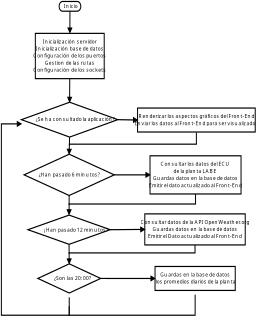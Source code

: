 <?xml version="1.0" encoding="UTF-8"?>
<dia:diagram xmlns:dia="http://www.lysator.liu.se/~alla/dia/">
  <dia:layer name="Background" visible="true" connectable="true" active="true">
    <dia:group>
      <dia:attribute name="meta">
        <dia:composite type="dict">
          <dia:attribute name="id">
            <dia:string>#Background#</dia:string>
          </dia:attribute>
        </dia:composite>
      </dia:attribute>
      <dia:attribute name="matrix">
        <dia:matrix xx="0.364" xy="0" yx="0" yy="0.435" x0="12.034" y0="-13.212"/>
      </dia:attribute>
      <dia:group>
        <dia:attribute name="meta">
          <dia:composite type="dict"/>
        </dia:attribute>
        <dia:attribute name="matrix"/>
        <dia:object type="Standard - Beziergon" version="0" id="O0">
          <dia:attribute name="obj_pos">
            <dia:point val="25.87,-21.128"/>
          </dia:attribute>
          <dia:attribute name="obj_bb">
            <dia:rectangle val="25.321,-21.179;28.41,-19.955"/>
          </dia:attribute>
          <dia:attribute name="bez_points">
            <dia:point val="25.87,-21.128"/>
            <dia:point val="26.534,-21.128"/>
            <dia:point val="27.198,-21.128"/>
            <dia:point val="27.861,-21.128"/>
            <dia:point val="28.136,-21.128"/>
            <dia:point val="28.359,-20.877"/>
            <dia:point val="28.359,-20.567"/>
            <dia:point val="28.359,-20.257"/>
            <dia:point val="28.136,-20.006"/>
            <dia:point val="27.861,-20.006"/>
            <dia:point val="27.198,-20.006"/>
            <dia:point val="26.534,-20.006"/>
            <dia:point val="25.87,-20.006"/>
            <dia:point val="25.595,-20.006"/>
            <dia:point val="25.372,-20.257"/>
            <dia:point val="25.372,-20.567"/>
            <dia:point val="25.372,-20.877"/>
            <dia:point val="25.595,-21.128"/>
          </dia:attribute>
          <dia:attribute name="corner_types">
            <dia:enum val="2"/>
            <dia:enum val="2"/>
            <dia:enum val="2"/>
            <dia:enum val="2"/>
            <dia:enum val="2"/>
            <dia:enum val="2"/>
            <dia:enum val="2"/>
          </dia:attribute>
          <dia:attribute name="line_width">
            <dia:real val="0.102"/>
          </dia:attribute>
          <dia:attribute name="show_background">
            <dia:boolean val="true"/>
          </dia:attribute>
        </dia:object>
        <dia:object type="Standard - Text" version="1" id="O1">
          <dia:attribute name="obj_pos">
            <dia:point val="26.866,-20.363"/>
          </dia:attribute>
          <dia:attribute name="obj_bb">
            <dia:rectangle val="26.103,-20.956;27.628,-20.223"/>
          </dia:attribute>
          <dia:attribute name="text">
            <dia:composite type="text">
              <dia:attribute name="string">
                <dia:string>#Inicio#</dia:string>
              </dia:attribute>
              <dia:attribute name="font">
                <dia:font family="sans" style="0" name="Helvetica"/>
              </dia:attribute>
              <dia:attribute name="height">
                <dia:real val="0.816"/>
              </dia:attribute>
              <dia:attribute name="pos">
                <dia:point val="26.866,-20.363"/>
              </dia:attribute>
              <dia:attribute name="color">
                <dia:color val="#000000ff"/>
              </dia:attribute>
              <dia:attribute name="alignment">
                <dia:enum val="1"/>
              </dia:attribute>
            </dia:composite>
          </dia:attribute>
          <dia:attribute name="valign">
            <dia:enum val="3"/>
          </dia:attribute>
        </dia:object>
      </dia:group>
      <dia:group>
        <dia:attribute name="meta">
          <dia:composite type="dict"/>
        </dia:attribute>
        <dia:attribute name="matrix"/>
        <dia:object type="Standard - Box" version="0" id="O2">
          <dia:attribute name="obj_pos">
            <dia:point val="22.112,-17.458"/>
          </dia:attribute>
          <dia:attribute name="obj_bb">
            <dia:rectangle val="22.061,-17.509;31.622,-12.203"/>
          </dia:attribute>
          <dia:attribute name="elem_corner">
            <dia:point val="22.112,-17.458"/>
          </dia:attribute>
          <dia:attribute name="elem_width">
            <dia:real val="9.459"/>
          </dia:attribute>
          <dia:attribute name="elem_height">
            <dia:real val="5.204"/>
          </dia:attribute>
          <dia:attribute name="border_width">
            <dia:real val="0.102"/>
          </dia:attribute>
          <dia:attribute name="show_background">
            <dia:boolean val="true"/>
          </dia:attribute>
        </dia:object>
        <dia:object type="Standard - Text" version="1" id="O3">
          <dia:attribute name="obj_pos">
            <dia:point val="26.841,-16.305"/>
          </dia:attribute>
          <dia:attribute name="obj_bb">
            <dia:rectangle val="22.665,-16.897;31.018,-12.899"/>
          </dia:attribute>
          <dia:attribute name="text">
            <dia:composite type="text">
              <dia:attribute name="string">
                <dia:string>#Inicialización servidor
Inicialización base de datos
Configuración de los puertos
Gestion de las rutas
Configuración de los sockets#</dia:string>
              </dia:attribute>
              <dia:attribute name="font">
                <dia:font family="sans" style="0" name="Helvetica"/>
              </dia:attribute>
              <dia:attribute name="height">
                <dia:real val="0.816"/>
              </dia:attribute>
              <dia:attribute name="pos">
                <dia:point val="26.841,-16.305"/>
              </dia:attribute>
              <dia:attribute name="color">
                <dia:color val="#000000ff"/>
              </dia:attribute>
              <dia:attribute name="alignment">
                <dia:enum val="1"/>
              </dia:attribute>
            </dia:composite>
          </dia:attribute>
          <dia:attribute name="valign">
            <dia:enum val="3"/>
          </dia:attribute>
        </dia:object>
      </dia:group>
      <dia:object type="Standard - Text" version="1" id="O4">
        <dia:attribute name="obj_pos">
          <dia:point val="26.841,-14.856"/>
        </dia:attribute>
        <dia:attribute name="obj_bb">
          <dia:rectangle val="26.841,-15.448;26.841,-14.716"/>
        </dia:attribute>
        <dia:attribute name="text">
          <dia:composite type="text">
            <dia:attribute name="string">
              <dia:string>##</dia:string>
            </dia:attribute>
            <dia:attribute name="font">
              <dia:font family="sans" style="0" name="Helvetica"/>
            </dia:attribute>
            <dia:attribute name="height">
              <dia:real val="0.816"/>
            </dia:attribute>
            <dia:attribute name="pos">
              <dia:point val="26.841,-14.856"/>
            </dia:attribute>
            <dia:attribute name="color">
              <dia:color val="#000000ff"/>
            </dia:attribute>
            <dia:attribute name="alignment">
              <dia:enum val="0"/>
            </dia:attribute>
          </dia:composite>
        </dia:attribute>
        <dia:attribute name="valign">
          <dia:enum val="3"/>
        </dia:attribute>
      </dia:object>
      <dia:object type="Standard - Text" version="1" id="O5">
        <dia:attribute name="obj_pos">
          <dia:point val="26.841,-14.856"/>
        </dia:attribute>
        <dia:attribute name="obj_bb">
          <dia:rectangle val="26.841,-15.448;26.841,-14.716"/>
        </dia:attribute>
        <dia:attribute name="text">
          <dia:composite type="text">
            <dia:attribute name="string">
              <dia:string>##</dia:string>
            </dia:attribute>
            <dia:attribute name="font">
              <dia:font family="sans" style="0" name="Helvetica"/>
            </dia:attribute>
            <dia:attribute name="height">
              <dia:real val="0.816"/>
            </dia:attribute>
            <dia:attribute name="pos">
              <dia:point val="26.841,-14.856"/>
            </dia:attribute>
            <dia:attribute name="color">
              <dia:color val="#000000ff"/>
            </dia:attribute>
            <dia:attribute name="alignment">
              <dia:enum val="0"/>
            </dia:attribute>
          </dia:composite>
        </dia:attribute>
        <dia:attribute name="valign">
          <dia:enum val="3"/>
        </dia:attribute>
      </dia:object>
      <dia:group>
        <dia:attribute name="meta">
          <dia:composite type="dict"/>
        </dia:attribute>
        <dia:attribute name="matrix"/>
        <dia:object type="Standard - Polygon" version="0" id="O6">
          <dia:attribute name="obj_pos">
            <dia:point val="26.816,-9.543"/>
          </dia:attribute>
          <dia:attribute name="obj_bb">
            <dia:rectangle val="20.019,-9.596;33.613,-5.484"/>
          </dia:attribute>
          <dia:attribute name="poly_points">
            <dia:point val="26.816,-9.543"/>
            <dia:point val="33.437,-7.54"/>
            <dia:point val="26.816,-5.537"/>
            <dia:point val="20.195,-7.54"/>
          </dia:attribute>
          <dia:attribute name="line_width">
            <dia:real val="0.102"/>
          </dia:attribute>
          <dia:attribute name="show_background">
            <dia:boolean val="true"/>
          </dia:attribute>
        </dia:object>
        <dia:object type="Standard - Text" version="1" id="O7">
          <dia:attribute name="obj_pos">
            <dia:point val="26.816,-7.356"/>
          </dia:attribute>
          <dia:attribute name="obj_bb">
            <dia:rectangle val="26.816,-7.949;26.816,-7.216"/>
          </dia:attribute>
          <dia:attribute name="text">
            <dia:composite type="text">
              <dia:attribute name="string">
                <dia:string>##</dia:string>
              </dia:attribute>
              <dia:attribute name="font">
                <dia:font family="sans" style="0" name="Helvetica"/>
              </dia:attribute>
              <dia:attribute name="height">
                <dia:real val="0.816"/>
              </dia:attribute>
              <dia:attribute name="pos">
                <dia:point val="26.816,-7.356"/>
              </dia:attribute>
              <dia:attribute name="color">
                <dia:color val="#000000ff"/>
              </dia:attribute>
              <dia:attribute name="alignment">
                <dia:enum val="1"/>
              </dia:attribute>
            </dia:composite>
          </dia:attribute>
          <dia:attribute name="valign">
            <dia:enum val="3"/>
          </dia:attribute>
        </dia:object>
      </dia:group>
      <dia:group>
        <dia:attribute name="meta">
          <dia:composite type="dict"/>
        </dia:attribute>
        <dia:attribute name="matrix"/>
        <dia:object type="Standard - Line" version="0" id="O8">
          <dia:attribute name="obj_pos">
            <dia:point val="26.866,-20.006"/>
          </dia:attribute>
          <dia:attribute name="obj_bb">
            <dia:rectangle val="26.805,-20.057;26.917,-18.019"/>
          </dia:attribute>
          <dia:attribute name="conn_endpoints">
            <dia:point val="26.866,-20.006"/>
            <dia:point val="26.857,-18.07"/>
          </dia:attribute>
          <dia:attribute name="numcp">
            <dia:int val="1"/>
          </dia:attribute>
          <dia:attribute name="line_width">
            <dia:real val="0.102"/>
          </dia:attribute>
        </dia:object>
        <dia:object type="Standard - Polygon" version="0" id="O9">
          <dia:attribute name="obj_pos">
            <dia:point val="26.602,-18.072"/>
          </dia:attribute>
          <dia:attribute name="obj_bb">
            <dia:rectangle val="26.519,-18.123;27.195,-17.446"/>
          </dia:attribute>
          <dia:attribute name="poly_points">
            <dia:point val="26.602,-18.072"/>
            <dia:point val="26.854,-17.56"/>
            <dia:point val="27.112,-18.069"/>
          </dia:attribute>
          <dia:attribute name="line_width">
            <dia:real val="0.102"/>
          </dia:attribute>
          <dia:attribute name="inner_color">
            <dia:color val="#000000ff"/>
          </dia:attribute>
          <dia:attribute name="show_background">
            <dia:boolean val="true"/>
          </dia:attribute>
        </dia:object>
      </dia:group>
      <dia:group>
        <dia:attribute name="meta">
          <dia:composite type="dict"/>
        </dia:attribute>
        <dia:attribute name="matrix"/>
        <dia:object type="Standard - Line" version="0" id="O10">
          <dia:attribute name="obj_pos">
            <dia:point val="26.841,-12.254"/>
          </dia:attribute>
          <dia:attribute name="obj_bb">
            <dia:rectangle val="26.77,-12.305;26.893,-10.053"/>
          </dia:attribute>
          <dia:attribute name="conn_endpoints">
            <dia:point val="26.841,-12.254"/>
            <dia:point val="26.821,-10.104"/>
          </dia:attribute>
          <dia:attribute name="numcp">
            <dia:int val="1"/>
          </dia:attribute>
          <dia:attribute name="line_width">
            <dia:real val="0.102"/>
          </dia:attribute>
        </dia:object>
        <dia:object type="Standard - Polygon" version="0" id="O11">
          <dia:attribute name="obj_pos">
            <dia:point val="26.566,-10.106"/>
          </dia:attribute>
          <dia:attribute name="obj_bb">
            <dia:rectangle val="26.484,-10.158;27.16,-9.48"/>
          </dia:attribute>
          <dia:attribute name="poly_points">
            <dia:point val="26.566,-10.106"/>
            <dia:point val="26.817,-9.594"/>
            <dia:point val="27.076,-10.102"/>
          </dia:attribute>
          <dia:attribute name="line_width">
            <dia:real val="0.102"/>
          </dia:attribute>
          <dia:attribute name="inner_color">
            <dia:color val="#000000ff"/>
          </dia:attribute>
          <dia:attribute name="show_background">
            <dia:boolean val="true"/>
          </dia:attribute>
        </dia:object>
      </dia:group>
      <dia:object type="Standard - Text" version="1" id="O12">
        <dia:attribute name="obj_pos">
          <dia:point val="26.816,-7.54"/>
        </dia:attribute>
        <dia:attribute name="obj_bb">
          <dia:rectangle val="26.816,-8.132;26.816,-7.4"/>
        </dia:attribute>
        <dia:attribute name="text">
          <dia:composite type="text">
            <dia:attribute name="string">
              <dia:string>##</dia:string>
            </dia:attribute>
            <dia:attribute name="font">
              <dia:font family="sans" style="0" name="Helvetica"/>
            </dia:attribute>
            <dia:attribute name="height">
              <dia:real val="0.816"/>
            </dia:attribute>
            <dia:attribute name="pos">
              <dia:point val="26.816,-7.54"/>
            </dia:attribute>
            <dia:attribute name="color">
              <dia:color val="#000000ff"/>
            </dia:attribute>
            <dia:attribute name="alignment">
              <dia:enum val="0"/>
            </dia:attribute>
          </dia:composite>
        </dia:attribute>
        <dia:attribute name="valign">
          <dia:enum val="3"/>
        </dia:attribute>
      </dia:object>
      <dia:object type="Standard - Text" version="1" id="O13">
        <dia:attribute name="obj_pos">
          <dia:point val="22.165,-7.374"/>
        </dia:attribute>
        <dia:attribute name="obj_bb">
          <dia:rectangle val="22.165,-7.967;31.748,-7.234"/>
        </dia:attribute>
        <dia:attribute name="text">
          <dia:composite type="text">
            <dia:attribute name="string">
              <dia:string>#¿Se ha consultado la aplicación?#</dia:string>
            </dia:attribute>
            <dia:attribute name="font">
              <dia:font family="sans" style="0" name="Helvetica"/>
            </dia:attribute>
            <dia:attribute name="height">
              <dia:real val="0.816"/>
            </dia:attribute>
            <dia:attribute name="pos">
              <dia:point val="22.165,-7.374"/>
            </dia:attribute>
            <dia:attribute name="color">
              <dia:color val="#000000ff"/>
            </dia:attribute>
            <dia:attribute name="alignment">
              <dia:enum val="0"/>
            </dia:attribute>
          </dia:composite>
        </dia:attribute>
        <dia:attribute name="valign">
          <dia:enum val="3"/>
        </dia:attribute>
      </dia:object>
      <dia:object type="Standard - Text" version="1" id="O14">
        <dia:attribute name="obj_pos">
          <dia:point val="33.27,-8.263"/>
        </dia:attribute>
        <dia:attribute name="obj_bb">
          <dia:rectangle val="33.27,-8.856;33.27,-8.123"/>
        </dia:attribute>
        <dia:attribute name="text">
          <dia:composite type="text">
            <dia:attribute name="string">
              <dia:string>##</dia:string>
            </dia:attribute>
            <dia:attribute name="font">
              <dia:font family="sans" style="0" name="Helvetica"/>
            </dia:attribute>
            <dia:attribute name="height">
              <dia:real val="0.816"/>
            </dia:attribute>
            <dia:attribute name="pos">
              <dia:point val="33.27,-8.263"/>
            </dia:attribute>
            <dia:attribute name="color">
              <dia:color val="#000000ff"/>
            </dia:attribute>
            <dia:attribute name="alignment">
              <dia:enum val="0"/>
            </dia:attribute>
          </dia:composite>
        </dia:attribute>
        <dia:attribute name="valign">
          <dia:enum val="3"/>
        </dia:attribute>
      </dia:object>
      <dia:group>
        <dia:attribute name="meta">
          <dia:composite type="dict"/>
        </dia:attribute>
        <dia:attribute name="matrix"/>
        <dia:object type="Standard - Box" version="0" id="O15">
          <dia:attribute name="obj_pos">
            <dia:point val="36.153,-8.875"/>
          </dia:attribute>
          <dia:attribute name="obj_bb">
            <dia:rectangle val="36.102,-8.926;52.367,-6.069"/>
          </dia:attribute>
          <dia:attribute name="elem_corner">
            <dia:point val="36.153,-8.875"/>
          </dia:attribute>
          <dia:attribute name="elem_width">
            <dia:real val="16.163"/>
          </dia:attribute>
          <dia:attribute name="elem_height">
            <dia:real val="2.755"/>
          </dia:attribute>
          <dia:attribute name="border_width">
            <dia:real val="0.102"/>
          </dia:attribute>
          <dia:attribute name="show_background">
            <dia:boolean val="true"/>
          </dia:attribute>
        </dia:object>
        <dia:object type="Standard - Text" version="1" id="O16">
          <dia:attribute name="obj_pos">
            <dia:point val="44.234,-7.722"/>
          </dia:attribute>
          <dia:attribute name="obj_bb">
            <dia:rectangle val="36.864,-8.315;51.604,-6.766"/>
          </dia:attribute>
          <dia:attribute name="text">
            <dia:composite type="text">
              <dia:attribute name="string">
                <dia:string>#Renderizar los aspectos gráficos del Front-End
Enviar los datos al Front-End para ser visualizados#</dia:string>
              </dia:attribute>
              <dia:attribute name="font">
                <dia:font family="sans" style="0" name="Helvetica"/>
              </dia:attribute>
              <dia:attribute name="height">
                <dia:real val="0.816"/>
              </dia:attribute>
              <dia:attribute name="pos">
                <dia:point val="44.234,-7.722"/>
              </dia:attribute>
              <dia:attribute name="color">
                <dia:color val="#000000ff"/>
              </dia:attribute>
              <dia:attribute name="alignment">
                <dia:enum val="1"/>
              </dia:attribute>
            </dia:composite>
          </dia:attribute>
          <dia:attribute name="valign">
            <dia:enum val="3"/>
          </dia:attribute>
        </dia:object>
      </dia:group>
      <dia:group>
        <dia:attribute name="meta">
          <dia:composite type="dict"/>
        </dia:attribute>
        <dia:attribute name="matrix"/>
        <dia:object type="Standard - Polygon" version="0" id="O17">
          <dia:attribute name="obj_pos">
            <dia:point val="26.756,-3.569"/>
          </dia:attribute>
          <dia:attribute name="obj_bb">
            <dia:rectangle val="20.42,-3.624;33.092,1.232"/>
          </dia:attribute>
          <dia:attribute name="poly_points">
            <dia:point val="26.756,-3.569"/>
            <dia:point val="32.949,-1.196"/>
            <dia:point val="26.756,1.177"/>
            <dia:point val="20.563,-1.196"/>
          </dia:attribute>
          <dia:attribute name="line_width">
            <dia:real val="0.102"/>
          </dia:attribute>
          <dia:attribute name="show_background">
            <dia:boolean val="true"/>
          </dia:attribute>
        </dia:object>
        <dia:object type="Standard - Text" version="1" id="O18">
          <dia:attribute name="obj_pos">
            <dia:point val="26.756,-1.013"/>
          </dia:attribute>
          <dia:attribute name="obj_bb">
            <dia:rectangle val="23.107,-1.605;30.405,-0.873"/>
          </dia:attribute>
          <dia:attribute name="text">
            <dia:composite type="text">
              <dia:attribute name="string">
                <dia:string>#¿Han pasado 6 minutos?#</dia:string>
              </dia:attribute>
              <dia:attribute name="font">
                <dia:font family="sans" style="0" name="Helvetica"/>
              </dia:attribute>
              <dia:attribute name="height">
                <dia:real val="0.816"/>
              </dia:attribute>
              <dia:attribute name="pos">
                <dia:point val="26.756,-1.013"/>
              </dia:attribute>
              <dia:attribute name="color">
                <dia:color val="#000000ff"/>
              </dia:attribute>
              <dia:attribute name="alignment">
                <dia:enum val="1"/>
              </dia:attribute>
            </dia:composite>
          </dia:attribute>
          <dia:attribute name="valign">
            <dia:enum val="3"/>
          </dia:attribute>
        </dia:object>
      </dia:group>
      <dia:object type="Standard - Text" version="1" id="O19">
        <dia:attribute name="obj_pos">
          <dia:point val="26.756,-1.196"/>
        </dia:attribute>
        <dia:attribute name="obj_bb">
          <dia:rectangle val="26.756,-1.789;26.756,-1.056"/>
        </dia:attribute>
        <dia:attribute name="text">
          <dia:composite type="text">
            <dia:attribute name="string">
              <dia:string>##</dia:string>
            </dia:attribute>
            <dia:attribute name="font">
              <dia:font family="sans" style="0" name="Helvetica"/>
            </dia:attribute>
            <dia:attribute name="height">
              <dia:real val="0.816"/>
            </dia:attribute>
            <dia:attribute name="pos">
              <dia:point val="26.756,-1.196"/>
            </dia:attribute>
            <dia:attribute name="color">
              <dia:color val="#000000ff"/>
            </dia:attribute>
            <dia:attribute name="alignment">
              <dia:enum val="0"/>
            </dia:attribute>
          </dia:composite>
        </dia:attribute>
        <dia:attribute name="valign">
          <dia:enum val="3"/>
        </dia:attribute>
      </dia:object>
      <dia:group>
        <dia:attribute name="meta">
          <dia:composite type="dict"/>
        </dia:attribute>
        <dia:attribute name="matrix"/>
        <dia:object type="Standard - Box" version="0" id="O20">
          <dia:attribute name="obj_pos">
            <dia:point val="37.864,-3.386"/>
          </dia:attribute>
          <dia:attribute name="obj_bb">
            <dia:rectangle val="37.813,-3.437;50.418,1.053"/>
          </dia:attribute>
          <dia:attribute name="elem_corner">
            <dia:point val="37.864,-3.386"/>
          </dia:attribute>
          <dia:attribute name="elem_width">
            <dia:real val="12.503"/>
          </dia:attribute>
          <dia:attribute name="elem_height">
            <dia:real val="4.388"/>
          </dia:attribute>
          <dia:attribute name="border_width">
            <dia:real val="0.102"/>
          </dia:attribute>
          <dia:attribute name="show_background">
            <dia:boolean val="true"/>
          </dia:attribute>
        </dia:object>
        <dia:object type="Standard - Text" version="1" id="O21">
          <dia:attribute name="obj_pos">
            <dia:point val="44.116,-2.233"/>
          </dia:attribute>
          <dia:attribute name="obj_bb">
            <dia:rectangle val="38.579,-2.826;49.652,0.356"/>
          </dia:attribute>
          <dia:attribute name="text">
            <dia:composite type="text">
              <dia:attribute name="string">
                <dia:string>#Consultar los datos del ECU 
de la planta LABE 
Guardas datos en la base de datos
Emitir el dato actualizado al Front-End#</dia:string>
              </dia:attribute>
              <dia:attribute name="font">
                <dia:font family="sans" style="0" name="Helvetica"/>
              </dia:attribute>
              <dia:attribute name="height">
                <dia:real val="0.816"/>
              </dia:attribute>
              <dia:attribute name="pos">
                <dia:point val="44.116,-2.233"/>
              </dia:attribute>
              <dia:attribute name="color">
                <dia:color val="#000000ff"/>
              </dia:attribute>
              <dia:attribute name="alignment">
                <dia:enum val="1"/>
              </dia:attribute>
            </dia:composite>
          </dia:attribute>
          <dia:attribute name="valign">
            <dia:enum val="3"/>
          </dia:attribute>
        </dia:object>
      </dia:group>
      <dia:group>
        <dia:attribute name="meta">
          <dia:composite type="dict"/>
        </dia:attribute>
        <dia:attribute name="matrix"/>
        <dia:object type="Standard - Line" version="0" id="O22">
          <dia:attribute name="obj_pos">
            <dia:point val="33.437,-7.54"/>
          </dia:attribute>
          <dia:attribute name="obj_bb">
            <dia:rectangle val="33.385,-7.592;35.643,-7.454"/>
          </dia:attribute>
          <dia:attribute name="conn_endpoints">
            <dia:point val="33.437,-7.54"/>
            <dia:point val="35.591,-7.506"/>
          </dia:attribute>
          <dia:attribute name="numcp">
            <dia:int val="1"/>
          </dia:attribute>
          <dia:attribute name="line_width">
            <dia:real val="0.102"/>
          </dia:attribute>
        </dia:object>
        <dia:object type="Standard - Polygon" version="0" id="O23">
          <dia:attribute name="obj_pos">
            <dia:point val="35.587,-7.251"/>
          </dia:attribute>
          <dia:attribute name="obj_bb">
            <dia:rectangle val="35.535,-7.845;36.216,-7.169"/>
          </dia:attribute>
          <dia:attribute name="poly_points">
            <dia:point val="35.587,-7.251"/>
            <dia:point val="36.102,-7.498"/>
            <dia:point val="35.595,-7.761"/>
          </dia:attribute>
          <dia:attribute name="line_width">
            <dia:real val="0.102"/>
          </dia:attribute>
          <dia:attribute name="inner_color">
            <dia:color val="#000000ff"/>
          </dia:attribute>
          <dia:attribute name="show_background">
            <dia:boolean val="true"/>
          </dia:attribute>
        </dia:object>
      </dia:group>
      <dia:group>
        <dia:attribute name="meta">
          <dia:composite type="dict"/>
        </dia:attribute>
        <dia:attribute name="matrix"/>
        <dia:object type="Standard - Line" version="0" id="O24">
          <dia:attribute name="obj_pos">
            <dia:point val="32.949,-1.196"/>
          </dia:attribute>
          <dia:attribute name="obj_bb">
            <dia:rectangle val="32.898,-1.247;37.354,-1.142"/>
          </dia:attribute>
          <dia:attribute name="conn_endpoints">
            <dia:point val="32.949,-1.196"/>
            <dia:point val="37.303,-1.193"/>
          </dia:attribute>
          <dia:attribute name="numcp">
            <dia:int val="1"/>
          </dia:attribute>
          <dia:attribute name="line_width">
            <dia:real val="0.102"/>
          </dia:attribute>
        </dia:object>
        <dia:object type="Standard - Polygon" version="0" id="O25">
          <dia:attribute name="obj_pos">
            <dia:point val="37.303,-0.938"/>
          </dia:attribute>
          <dia:attribute name="obj_bb">
            <dia:rectangle val="37.252,-1.53;37.927,-0.855"/>
          </dia:attribute>
          <dia:attribute name="poly_points">
            <dia:point val="37.303,-0.938"/>
            <dia:point val="37.813,-1.192"/>
            <dia:point val="37.303,-1.448"/>
          </dia:attribute>
          <dia:attribute name="line_width">
            <dia:real val="0.102"/>
          </dia:attribute>
          <dia:attribute name="inner_color">
            <dia:color val="#000000ff"/>
          </dia:attribute>
          <dia:attribute name="show_background">
            <dia:boolean val="true"/>
          </dia:attribute>
        </dia:object>
      </dia:group>
      <dia:object type="Standard - Text" version="1" id="O26">
        <dia:attribute name="obj_pos">
          <dia:point val="44.116,-1.192"/>
        </dia:attribute>
        <dia:attribute name="obj_bb">
          <dia:rectangle val="44.116,-1.785;44.116,-1.052"/>
        </dia:attribute>
        <dia:attribute name="text">
          <dia:composite type="text">
            <dia:attribute name="string">
              <dia:string>##</dia:string>
            </dia:attribute>
            <dia:attribute name="font">
              <dia:font family="sans" style="0" name="Helvetica"/>
            </dia:attribute>
            <dia:attribute name="height">
              <dia:real val="0.816"/>
            </dia:attribute>
            <dia:attribute name="pos">
              <dia:point val="44.116,-1.192"/>
            </dia:attribute>
            <dia:attribute name="color">
              <dia:color val="#000000ff"/>
            </dia:attribute>
            <dia:attribute name="alignment">
              <dia:enum val="0"/>
            </dia:attribute>
          </dia:composite>
        </dia:attribute>
        <dia:attribute name="valign">
          <dia:enum val="3"/>
        </dia:attribute>
      </dia:object>
      <dia:group>
        <dia:attribute name="meta">
          <dia:composite type="dict"/>
        </dia:attribute>
        <dia:attribute name="matrix"/>
        <dia:object type="Standard - Line" version="0" id="O27">
          <dia:attribute name="obj_pos">
            <dia:point val="26.816,-5.537"/>
          </dia:attribute>
          <dia:attribute name="obj_bb">
            <dia:rectangle val="26.72,-5.589;26.869,-4.078"/>
          </dia:attribute>
          <dia:attribute name="conn_endpoints">
            <dia:point val="26.816,-5.537"/>
            <dia:point val="26.773,-4.13"/>
          </dia:attribute>
          <dia:attribute name="numcp">
            <dia:int val="1"/>
          </dia:attribute>
          <dia:attribute name="line_width">
            <dia:real val="0.102"/>
          </dia:attribute>
        </dia:object>
        <dia:object type="Standard - Polygon" version="0" id="O28">
          <dia:attribute name="obj_pos">
            <dia:point val="26.518,-4.138"/>
          </dia:attribute>
          <dia:attribute name="obj_bb">
            <dia:rectangle val="26.437,-4.192;27.112,-3.506"/>
          </dia:attribute>
          <dia:attribute name="poly_points">
            <dia:point val="26.518,-4.138"/>
            <dia:point val="26.757,-3.62"/>
            <dia:point val="27.028,-4.122"/>
          </dia:attribute>
          <dia:attribute name="line_width">
            <dia:real val="0.102"/>
          </dia:attribute>
          <dia:attribute name="inner_color">
            <dia:color val="#000000ff"/>
          </dia:attribute>
          <dia:attribute name="show_background">
            <dia:boolean val="true"/>
          </dia:attribute>
        </dia:object>
      </dia:group>
      <dia:group>
        <dia:attribute name="meta">
          <dia:composite type="dict"/>
        </dia:attribute>
        <dia:attribute name="matrix"/>
        <dia:object type="Standard - Polygon" version="0" id="O29">
          <dia:attribute name="obj_pos">
            <dia:point val="26.743,3.43"/>
          </dia:attribute>
          <dia:attribute name="obj_bb">
            <dia:rectangle val="20.913,3.377;32.573,6.84"/>
          </dia:attribute>
          <dia:attribute name="poly_points">
            <dia:point val="26.743,3.43"/>
            <dia:point val="32.393,5.109"/>
            <dia:point val="26.743,6.787"/>
            <dia:point val="21.092,5.109"/>
          </dia:attribute>
          <dia:attribute name="line_width">
            <dia:real val="0.102"/>
          </dia:attribute>
          <dia:attribute name="show_background">
            <dia:boolean val="true"/>
          </dia:attribute>
        </dia:object>
        <dia:object type="Standard - Text" version="1" id="O30">
          <dia:attribute name="obj_pos">
            <dia:point val="26.743,5.292"/>
          </dia:attribute>
          <dia:attribute name="obj_bb">
            <dia:rectangle val="26.743,4.7;26.743,5.432"/>
          </dia:attribute>
          <dia:attribute name="text">
            <dia:composite type="text">
              <dia:attribute name="string">
                <dia:string>##</dia:string>
              </dia:attribute>
              <dia:attribute name="font">
                <dia:font family="sans" style="0" name="Helvetica"/>
              </dia:attribute>
              <dia:attribute name="height">
                <dia:real val="0.816"/>
              </dia:attribute>
              <dia:attribute name="pos">
                <dia:point val="26.743,5.292"/>
              </dia:attribute>
              <dia:attribute name="color">
                <dia:color val="#000000ff"/>
              </dia:attribute>
              <dia:attribute name="alignment">
                <dia:enum val="1"/>
              </dia:attribute>
            </dia:composite>
          </dia:attribute>
          <dia:attribute name="valign">
            <dia:enum val="3"/>
          </dia:attribute>
        </dia:object>
      </dia:group>
      <dia:object type="Standard - Text" version="1" id="O31">
        <dia:attribute name="obj_pos">
          <dia:point val="44.234,-7.498"/>
        </dia:attribute>
        <dia:attribute name="obj_bb">
          <dia:rectangle val="44.234,-8.09;44.234,-7.358"/>
        </dia:attribute>
        <dia:attribute name="text">
          <dia:composite type="text">
            <dia:attribute name="string">
              <dia:string>##</dia:string>
            </dia:attribute>
            <dia:attribute name="font">
              <dia:font family="sans" style="0" name="Helvetica"/>
            </dia:attribute>
            <dia:attribute name="height">
              <dia:real val="0.816"/>
            </dia:attribute>
            <dia:attribute name="pos">
              <dia:point val="44.234,-7.498"/>
            </dia:attribute>
            <dia:attribute name="color">
              <dia:color val="#000000ff"/>
            </dia:attribute>
            <dia:attribute name="alignment">
              <dia:enum val="0"/>
            </dia:attribute>
          </dia:composite>
        </dia:attribute>
        <dia:attribute name="valign">
          <dia:enum val="3"/>
        </dia:attribute>
      </dia:object>
      <dia:object type="Standard - PolyLine" version="0" id="O32">
        <dia:attribute name="obj_pos">
          <dia:point val="44.234,-6.069"/>
        </dia:attribute>
        <dia:attribute name="obj_bb">
          <dia:rectangle val="26.735,-6.12;44.285,-4.502"/>
        </dia:attribute>
        <dia:attribute name="poly_points">
          <dia:point val="44.234,-6.069"/>
          <dia:point val="44.234,-4.723"/>
          <dia:point val="26.786,-4.723"/>
          <dia:point val="26.786,-4.553"/>
        </dia:attribute>
        <dia:attribute name="line_width">
          <dia:real val="0.102"/>
        </dia:attribute>
      </dia:object>
      <dia:group>
        <dia:attribute name="meta">
          <dia:composite type="dict"/>
        </dia:attribute>
        <dia:attribute name="matrix"/>
        <dia:object type="Standard - Line" version="0" id="O33">
          <dia:attribute name="obj_pos">
            <dia:point val="26.756,1.177"/>
          </dia:attribute>
          <dia:attribute name="obj_bb">
            <dia:rectangle val="26.699,1.126;26.807,2.875"/>
          </dia:attribute>
          <dia:attribute name="conn_endpoints">
            <dia:point val="26.756,1.177"/>
            <dia:point val="26.75,2.823"/>
          </dia:attribute>
          <dia:attribute name="numcp">
            <dia:int val="1"/>
          </dia:attribute>
          <dia:attribute name="line_width">
            <dia:real val="0.102"/>
          </dia:attribute>
        </dia:object>
        <dia:object type="Standard - Polygon" version="0" id="O34">
          <dia:attribute name="obj_pos">
            <dia:point val="26.495,2.823"/>
          </dia:attribute>
          <dia:attribute name="obj_bb">
            <dia:rectangle val="26.413,2.771;27.088,3.448"/>
          </dia:attribute>
          <dia:attribute name="poly_points">
            <dia:point val="26.495,2.823"/>
            <dia:point val="26.749,3.334"/>
            <dia:point val="27.005,2.824"/>
          </dia:attribute>
          <dia:attribute name="line_width">
            <dia:real val="0.102"/>
          </dia:attribute>
          <dia:attribute name="inner_color">
            <dia:color val="#000000ff"/>
          </dia:attribute>
          <dia:attribute name="show_background">
            <dia:boolean val="true"/>
          </dia:attribute>
        </dia:object>
      </dia:group>
      <dia:object type="Standard - Text" version="1" id="O35">
        <dia:attribute name="obj_pos">
          <dia:point val="23.314,5.35"/>
        </dia:attribute>
        <dia:attribute name="obj_bb">
          <dia:rectangle val="23.314,4.757;30.791,5.49"/>
        </dia:attribute>
        <dia:attribute name="text">
          <dia:composite type="text">
            <dia:attribute name="string">
              <dia:string>#¡Han pasado 12 minutos?#</dia:string>
            </dia:attribute>
            <dia:attribute name="font">
              <dia:font family="sans" style="0" name="Helvetica"/>
            </dia:attribute>
            <dia:attribute name="height">
              <dia:real val="0.816"/>
            </dia:attribute>
            <dia:attribute name="pos">
              <dia:point val="23.314,5.35"/>
            </dia:attribute>
            <dia:attribute name="color">
              <dia:color val="#000000ff"/>
            </dia:attribute>
            <dia:attribute name="alignment">
              <dia:enum val="0"/>
            </dia:attribute>
          </dia:composite>
        </dia:attribute>
        <dia:attribute name="valign">
          <dia:enum val="3"/>
        </dia:attribute>
      </dia:object>
      <dia:group>
        <dia:attribute name="meta">
          <dia:composite type="dict"/>
        </dia:attribute>
        <dia:attribute name="matrix"/>
        <dia:object type="Standard - Box" version="0" id="O36">
          <dia:attribute name="obj_pos">
            <dia:point val="37.147,3.289"/>
          </dia:attribute>
          <dia:attribute name="obj_bb">
            <dia:rectangle val="37.096,3.238;50.994,6.911"/>
          </dia:attribute>
          <dia:attribute name="elem_corner">
            <dia:point val="37.147,3.289"/>
          </dia:attribute>
          <dia:attribute name="elem_width">
            <dia:real val="13.796"/>
          </dia:attribute>
          <dia:attribute name="elem_height">
            <dia:real val="3.571"/>
          </dia:attribute>
          <dia:attribute name="border_width">
            <dia:real val="0.102"/>
          </dia:attribute>
          <dia:attribute name="show_background">
            <dia:boolean val="true"/>
          </dia:attribute>
        </dia:object>
        <dia:object type="Standard - Text" version="1" id="O37">
          <dia:attribute name="obj_pos">
            <dia:point val="44.045,4.442"/>
          </dia:attribute>
          <dia:attribute name="obj_bb">
            <dia:rectangle val="37.697,3.849;50.392,6.214"/>
          </dia:attribute>
          <dia:attribute name="text">
            <dia:composite type="text">
              <dia:attribute name="string">
                <dia:string>#Consultar datos de la API OpenWeather.org
Guardas datos en la base de datos
Emitir el Dato actualizado al Front-End#</dia:string>
              </dia:attribute>
              <dia:attribute name="font">
                <dia:font family="sans" style="0" name="Helvetica"/>
              </dia:attribute>
              <dia:attribute name="height">
                <dia:real val="0.816"/>
              </dia:attribute>
              <dia:attribute name="pos">
                <dia:point val="44.045,4.442"/>
              </dia:attribute>
              <dia:attribute name="color">
                <dia:color val="#000000ff"/>
              </dia:attribute>
              <dia:attribute name="alignment">
                <dia:enum val="1"/>
              </dia:attribute>
            </dia:composite>
          </dia:attribute>
          <dia:attribute name="valign">
            <dia:enum val="3"/>
          </dia:attribute>
        </dia:object>
      </dia:group>
      <dia:object type="Standard - Text" version="1" id="O38">
        <dia:attribute name="obj_pos">
          <dia:point val="44.045,5.074"/>
        </dia:attribute>
        <dia:attribute name="obj_bb">
          <dia:rectangle val="44.045,4.482;44.045,5.214"/>
        </dia:attribute>
        <dia:attribute name="text">
          <dia:composite type="text">
            <dia:attribute name="string">
              <dia:string>##</dia:string>
            </dia:attribute>
            <dia:attribute name="font">
              <dia:font family="sans" style="0" name="Helvetica"/>
            </dia:attribute>
            <dia:attribute name="height">
              <dia:real val="0.816"/>
            </dia:attribute>
            <dia:attribute name="pos">
              <dia:point val="44.045,5.074"/>
            </dia:attribute>
            <dia:attribute name="color">
              <dia:color val="#000000ff"/>
            </dia:attribute>
            <dia:attribute name="alignment">
              <dia:enum val="0"/>
            </dia:attribute>
          </dia:composite>
        </dia:attribute>
        <dia:attribute name="valign">
          <dia:enum val="3"/>
        </dia:attribute>
      </dia:object>
      <dia:group>
        <dia:attribute name="meta">
          <dia:composite type="dict"/>
        </dia:attribute>
        <dia:attribute name="matrix"/>
        <dia:object type="Standard - Polygon" version="0" id="O39">
          <dia:attribute name="obj_pos">
            <dia:point val="26.766,9.031"/>
          </dia:attribute>
          <dia:attribute name="obj_bb">
            <dia:rectangle val="22.313,8.977;31.218,12.443"/>
          </dia:attribute>
          <dia:attribute name="poly_points">
            <dia:point val="26.766,9.031"/>
            <dia:point val="31.078,10.71"/>
            <dia:point val="26.766,12.388"/>
            <dia:point val="22.454,10.71"/>
          </dia:attribute>
          <dia:attribute name="line_width">
            <dia:real val="0.102"/>
          </dia:attribute>
          <dia:attribute name="show_background">
            <dia:boolean val="true"/>
          </dia:attribute>
        </dia:object>
        <dia:object type="Standard - Text" version="1" id="O40">
          <dia:attribute name="obj_pos">
            <dia:point val="26.766,10.893"/>
          </dia:attribute>
          <dia:attribute name="obj_bb">
            <dia:rectangle val="26.766,10.301;26.766,11.034"/>
          </dia:attribute>
          <dia:attribute name="text">
            <dia:composite type="text">
              <dia:attribute name="string">
                <dia:string>##</dia:string>
              </dia:attribute>
              <dia:attribute name="font">
                <dia:font family="sans" style="0" name="Helvetica"/>
              </dia:attribute>
              <dia:attribute name="height">
                <dia:real val="0.816"/>
              </dia:attribute>
              <dia:attribute name="pos">
                <dia:point val="26.766,10.893"/>
              </dia:attribute>
              <dia:attribute name="color">
                <dia:color val="#000000ff"/>
              </dia:attribute>
              <dia:attribute name="alignment">
                <dia:enum val="1"/>
              </dia:attribute>
            </dia:composite>
          </dia:attribute>
          <dia:attribute name="valign">
            <dia:enum val="3"/>
          </dia:attribute>
        </dia:object>
      </dia:group>
      <dia:object type="Standard - Text" version="1" id="O41">
        <dia:attribute name="obj_pos">
          <dia:point val="23.9,9.668"/>
        </dia:attribute>
        <dia:attribute name="obj_bb">
          <dia:rectangle val="23.9,9.075;23.9,9.808"/>
        </dia:attribute>
        <dia:attribute name="text">
          <dia:composite type="text">
            <dia:attribute name="string">
              <dia:string>##</dia:string>
            </dia:attribute>
            <dia:attribute name="font">
              <dia:font family="sans" style="0" name="Helvetica"/>
            </dia:attribute>
            <dia:attribute name="height">
              <dia:real val="0.816"/>
            </dia:attribute>
            <dia:attribute name="pos">
              <dia:point val="23.9,9.668"/>
            </dia:attribute>
            <dia:attribute name="color">
              <dia:color val="#000000ff"/>
            </dia:attribute>
            <dia:attribute name="alignment">
              <dia:enum val="0"/>
            </dia:attribute>
          </dia:composite>
        </dia:attribute>
        <dia:attribute name="valign">
          <dia:enum val="3"/>
        </dia:attribute>
      </dia:object>
      <dia:object type="Standard - Text" version="1" id="O42">
        <dia:attribute name="obj_pos">
          <dia:point val="24.672,10.877"/>
        </dia:attribute>
        <dia:attribute name="obj_bb">
          <dia:rectangle val="24.672,10.284;29.427,11.017"/>
        </dia:attribute>
        <dia:attribute name="text">
          <dia:composite type="text">
            <dia:attribute name="string">
              <dia:string>#¿Son las 20:00?#</dia:string>
            </dia:attribute>
            <dia:attribute name="font">
              <dia:font family="sans" style="0" name="Helvetica"/>
            </dia:attribute>
            <dia:attribute name="height">
              <dia:real val="0.816"/>
            </dia:attribute>
            <dia:attribute name="pos">
              <dia:point val="24.672,10.877"/>
            </dia:attribute>
            <dia:attribute name="color">
              <dia:color val="#000000ff"/>
            </dia:attribute>
            <dia:attribute name="alignment">
              <dia:enum val="0"/>
            </dia:attribute>
          </dia:composite>
        </dia:attribute>
        <dia:attribute name="valign">
          <dia:enum val="3"/>
        </dia:attribute>
      </dia:object>
      <dia:object type="Standard - Line" version="0" id="O43">
        <dia:attribute name="obj_pos">
          <dia:point val="26.743,6.787"/>
        </dia:attribute>
        <dia:attribute name="obj_bb">
          <dia:rectangle val="26.743,6.787;26.743,6.787"/>
        </dia:attribute>
        <dia:attribute name="conn_endpoints">
          <dia:point val="26.743,6.787"/>
          <dia:point val="26.743,6.787"/>
        </dia:attribute>
        <dia:attribute name="numcp">
          <dia:int val="1"/>
        </dia:attribute>
        <dia:attribute name="line_width">
          <dia:real val="0.102"/>
        </dia:attribute>
      </dia:object>
      <dia:group>
        <dia:attribute name="meta">
          <dia:composite type="dict"/>
        </dia:attribute>
        <dia:attribute name="matrix"/>
        <dia:object type="Standard - Line" version="0" id="O44">
          <dia:attribute name="obj_pos">
            <dia:point val="26.743,6.787"/>
          </dia:attribute>
          <dia:attribute name="obj_bb">
            <dia:rectangle val="26.691,6.735;26.811,8.522"/>
          </dia:attribute>
          <dia:attribute name="conn_endpoints">
            <dia:point val="26.743,6.787"/>
            <dia:point val="26.76,8.47"/>
          </dia:attribute>
          <dia:attribute name="numcp">
            <dia:int val="1"/>
          </dia:attribute>
          <dia:attribute name="line_width">
            <dia:real val="0.102"/>
          </dia:attribute>
        </dia:object>
        <dia:object type="Standard - Polygon" version="0" id="O45">
          <dia:attribute name="obj_pos">
            <dia:point val="26.505,8.473"/>
          </dia:attribute>
          <dia:attribute name="obj_bb">
            <dia:rectangle val="26.422,8.416;27.097,9.095"/>
          </dia:attribute>
          <dia:attribute name="poly_points">
            <dia:point val="26.505,8.473"/>
            <dia:point val="26.765,8.98"/>
            <dia:point val="27.015,8.468"/>
          </dia:attribute>
          <dia:attribute name="line_width">
            <dia:real val="0.102"/>
          </dia:attribute>
          <dia:attribute name="inner_color">
            <dia:color val="#000000ff"/>
          </dia:attribute>
          <dia:attribute name="show_background">
            <dia:boolean val="true"/>
          </dia:attribute>
        </dia:object>
      </dia:group>
      <dia:object type="Standard - Text" version="1" id="O46">
        <dia:attribute name="obj_pos">
          <dia:point val="44.116,-1.192"/>
        </dia:attribute>
        <dia:attribute name="obj_bb">
          <dia:rectangle val="44.116,-1.785;44.116,-1.052"/>
        </dia:attribute>
        <dia:attribute name="text">
          <dia:composite type="text">
            <dia:attribute name="string">
              <dia:string>##</dia:string>
            </dia:attribute>
            <dia:attribute name="font">
              <dia:font family="sans" style="0" name="Helvetica"/>
            </dia:attribute>
            <dia:attribute name="height">
              <dia:real val="0.816"/>
            </dia:attribute>
            <dia:attribute name="pos">
              <dia:point val="44.116,-1.192"/>
            </dia:attribute>
            <dia:attribute name="color">
              <dia:color val="#000000ff"/>
            </dia:attribute>
            <dia:attribute name="alignment">
              <dia:enum val="0"/>
            </dia:attribute>
          </dia:composite>
        </dia:attribute>
        <dia:attribute name="valign">
          <dia:enum val="3"/>
        </dia:attribute>
      </dia:object>
      <dia:group>
        <dia:attribute name="meta">
          <dia:composite type="dict"/>
        </dia:attribute>
        <dia:attribute name="matrix"/>
        <dia:object type="Standard - Box" version="0" id="O47">
          <dia:attribute name="obj_pos">
            <dia:point val="38.553,9.335"/>
          </dia:attribute>
          <dia:attribute name="obj_bb">
            <dia:rectangle val="38.502,9.284;49.622,12.141"/>
          </dia:attribute>
          <dia:attribute name="elem_corner">
            <dia:point val="38.553,9.335"/>
          </dia:attribute>
          <dia:attribute name="elem_width">
            <dia:real val="11.018"/>
          </dia:attribute>
          <dia:attribute name="elem_height">
            <dia:real val="2.755"/>
          </dia:attribute>
          <dia:attribute name="border_width">
            <dia:real val="0.102"/>
          </dia:attribute>
          <dia:attribute name="show_background">
            <dia:boolean val="true"/>
          </dia:attribute>
        </dia:object>
        <dia:object type="Standard - Text" version="1" id="O48">
          <dia:attribute name="obj_pos">
            <dia:point val="44.062,10.488"/>
          </dia:attribute>
          <dia:attribute name="obj_bb">
            <dia:rectangle val="39.106,9.895;49.018,11.444"/>
          </dia:attribute>
          <dia:attribute name="text">
            <dia:composite type="text">
              <dia:attribute name="string">
                <dia:string>#Guardas en la base de datos
 los promedios diarios de la planta#</dia:string>
              </dia:attribute>
              <dia:attribute name="font">
                <dia:font family="sans" style="0" name="Helvetica"/>
              </dia:attribute>
              <dia:attribute name="height">
                <dia:real val="0.816"/>
              </dia:attribute>
              <dia:attribute name="pos">
                <dia:point val="44.062,10.488"/>
              </dia:attribute>
              <dia:attribute name="color">
                <dia:color val="#000000ff"/>
              </dia:attribute>
              <dia:attribute name="alignment">
                <dia:enum val="1"/>
              </dia:attribute>
            </dia:composite>
          </dia:attribute>
          <dia:attribute name="valign">
            <dia:enum val="3"/>
          </dia:attribute>
        </dia:object>
      </dia:group>
      <dia:group>
        <dia:attribute name="meta">
          <dia:composite type="dict"/>
        </dia:attribute>
        <dia:attribute name="matrix"/>
        <dia:object type="Standard - Line" version="0" id="O49">
          <dia:attribute name="obj_pos">
            <dia:point val="31.078,10.71"/>
          </dia:attribute>
          <dia:attribute name="obj_bb">
            <dia:rectangle val="31.027,10.659;38.043,10.763"/>
          </dia:attribute>
          <dia:attribute name="conn_endpoints">
            <dia:point val="31.078,10.71"/>
            <dia:point val="37.992,10.712"/>
          </dia:attribute>
          <dia:attribute name="numcp">
            <dia:int val="1"/>
          </dia:attribute>
          <dia:attribute name="line_width">
            <dia:real val="0.102"/>
          </dia:attribute>
        </dia:object>
        <dia:object type="Standard - Polygon" version="0" id="O50">
          <dia:attribute name="obj_pos">
            <dia:point val="37.992,10.967"/>
          </dia:attribute>
          <dia:attribute name="obj_bb">
            <dia:rectangle val="37.941,10.374;38.616,11.05"/>
          </dia:attribute>
          <dia:attribute name="poly_points">
            <dia:point val="37.992,10.967"/>
            <dia:point val="38.502,10.712"/>
            <dia:point val="37.992,10.457"/>
          </dia:attribute>
          <dia:attribute name="line_width">
            <dia:real val="0.102"/>
          </dia:attribute>
          <dia:attribute name="inner_color">
            <dia:color val="#000000ff"/>
          </dia:attribute>
          <dia:attribute name="show_background">
            <dia:boolean val="true"/>
          </dia:attribute>
        </dia:object>
      </dia:group>
      <dia:object type="Standard - Text" version="1" id="O51">
        <dia:attribute name="obj_pos">
          <dia:point val="44.062,10.712"/>
        </dia:attribute>
        <dia:attribute name="obj_bb">
          <dia:rectangle val="44.062,10.12;44.062,10.852"/>
        </dia:attribute>
        <dia:attribute name="text">
          <dia:composite type="text">
            <dia:attribute name="string">
              <dia:string>##</dia:string>
            </dia:attribute>
            <dia:attribute name="font">
              <dia:font family="sans" style="0" name="Helvetica"/>
            </dia:attribute>
            <dia:attribute name="height">
              <dia:real val="0.816"/>
            </dia:attribute>
            <dia:attribute name="pos">
              <dia:point val="44.062,10.712"/>
            </dia:attribute>
            <dia:attribute name="color">
              <dia:color val="#000000ff"/>
            </dia:attribute>
            <dia:attribute name="alignment">
              <dia:enum val="0"/>
            </dia:attribute>
          </dia:composite>
        </dia:attribute>
        <dia:attribute name="valign">
          <dia:enum val="3"/>
        </dia:attribute>
      </dia:object>
      <dia:object type="Standard - Text" version="1" id="O52">
        <dia:attribute name="obj_pos">
          <dia:point val="44.062,10.712"/>
        </dia:attribute>
        <dia:attribute name="obj_bb">
          <dia:rectangle val="44.062,10.12;44.062,10.852"/>
        </dia:attribute>
        <dia:attribute name="text">
          <dia:composite type="text">
            <dia:attribute name="string">
              <dia:string>##</dia:string>
            </dia:attribute>
            <dia:attribute name="font">
              <dia:font family="sans" style="0" name="Helvetica"/>
            </dia:attribute>
            <dia:attribute name="height">
              <dia:real val="0.816"/>
            </dia:attribute>
            <dia:attribute name="pos">
              <dia:point val="44.062,10.712"/>
            </dia:attribute>
            <dia:attribute name="color">
              <dia:color val="#000000ff"/>
            </dia:attribute>
            <dia:attribute name="alignment">
              <dia:enum val="0"/>
            </dia:attribute>
          </dia:composite>
        </dia:attribute>
        <dia:attribute name="valign">
          <dia:enum val="3"/>
        </dia:attribute>
      </dia:object>
      <dia:group>
        <dia:attribute name="meta">
          <dia:composite type="dict"/>
        </dia:attribute>
        <dia:attribute name="matrix"/>
        <dia:object type="Standard - Line" version="0" id="O53">
          <dia:attribute name="obj_pos">
            <dia:point val="32.393,5.109"/>
          </dia:attribute>
          <dia:attribute name="obj_bb">
            <dia:rectangle val="32.342,5.027;36.637,5.16"/>
          </dia:attribute>
          <dia:attribute name="conn_endpoints">
            <dia:point val="32.393,5.109"/>
            <dia:point val="36.586,5.078"/>
          </dia:attribute>
          <dia:attribute name="numcp">
            <dia:int val="1"/>
          </dia:attribute>
          <dia:attribute name="line_width">
            <dia:real val="0.102"/>
          </dia:attribute>
        </dia:object>
        <dia:object type="Standard - Polygon" version="0" id="O54">
          <dia:attribute name="obj_pos">
            <dia:point val="36.588,5.333"/>
          </dia:attribute>
          <dia:attribute name="obj_bb">
            <dia:rectangle val="36.532,4.741;37.21,5.416"/>
          </dia:attribute>
          <dia:attribute name="poly_points">
            <dia:point val="36.588,5.333"/>
            <dia:point val="37.096,5.075"/>
            <dia:point val="36.584,4.823"/>
          </dia:attribute>
          <dia:attribute name="line_width">
            <dia:real val="0.102"/>
          </dia:attribute>
          <dia:attribute name="inner_color">
            <dia:color val="#000000ff"/>
          </dia:attribute>
          <dia:attribute name="show_background">
            <dia:boolean val="true"/>
          </dia:attribute>
        </dia:object>
      </dia:group>
      <dia:object type="Standard - PolyLine" version="0" id="O55">
        <dia:attribute name="obj_pos">
          <dia:point val="44.116,1.002"/>
        </dia:attribute>
        <dia:attribute name="obj_bb">
          <dia:rectangle val="26.701,0.951;44.167,2.332"/>
        </dia:attribute>
        <dia:attribute name="poly_points">
          <dia:point val="44.116,1.002"/>
          <dia:point val="44.116,2.156"/>
          <dia:point val="26.752,2.156"/>
          <dia:point val="26.752,2.281"/>
        </dia:attribute>
        <dia:attribute name="line_width">
          <dia:real val="0.102"/>
        </dia:attribute>
      </dia:object>
      <dia:object type="Standard - PolyLine" version="0" id="O56">
        <dia:attribute name="obj_pos">
          <dia:point val="44.045,6.86"/>
        </dia:attribute>
        <dia:attribute name="obj_bb">
          <dia:rectangle val="26.703,6.809;44.096,7.96"/>
        </dia:attribute>
        <dia:attribute name="poly_points">
          <dia:point val="44.045,6.86"/>
          <dia:point val="44.045,7.776"/>
          <dia:point val="26.754,7.776"/>
          <dia:point val="26.754,7.909"/>
        </dia:attribute>
        <dia:attribute name="line_width">
          <dia:real val="0.102"/>
        </dia:attribute>
      </dia:object>
      <dia:group>
        <dia:attribute name="meta">
          <dia:composite type="dict"/>
        </dia:attribute>
        <dia:attribute name="matrix"/>
        <dia:object type="Standard - PolyLine" version="0" id="O57">
          <dia:attribute name="obj_pos">
            <dia:point val="26.766,12.874"/>
          </dia:attribute>
          <dia:attribute name="obj_bb">
            <dia:rectangle val="17.395,-7.105;26.817,14.989"/>
          </dia:attribute>
          <dia:attribute name="poly_points">
            <dia:point val="26.766,12.874"/>
            <dia:point val="26.766,14.938"/>
            <dia:point val="17.446,14.938"/>
            <dia:point val="17.446,-7.054"/>
            <dia:point val="19.634,-7.054"/>
          </dia:attribute>
          <dia:attribute name="line_width">
            <dia:real val="0.102"/>
          </dia:attribute>
        </dia:object>
        <dia:object type="Standard - Polygon" version="0" id="O58">
          <dia:attribute name="obj_pos">
            <dia:point val="19.634,-6.799"/>
          </dia:attribute>
          <dia:attribute name="obj_bb">
            <dia:rectangle val="19.583,-7.392;20.258,-6.717"/>
          </dia:attribute>
          <dia:attribute name="poly_points">
            <dia:point val="19.634,-6.799"/>
            <dia:point val="20.144,-7.054"/>
            <dia:point val="19.634,-7.31"/>
          </dia:attribute>
          <dia:attribute name="line_width">
            <dia:real val="0.102"/>
          </dia:attribute>
          <dia:attribute name="inner_color">
            <dia:color val="#000000ff"/>
          </dia:attribute>
          <dia:attribute name="show_background">
            <dia:boolean val="true"/>
          </dia:attribute>
        </dia:object>
      </dia:group>
      <dia:object type="Standard - PolyLine" version="0" id="O59">
        <dia:attribute name="obj_pos">
          <dia:point val="44.062,12.575"/>
        </dia:attribute>
        <dia:attribute name="obj_bb">
          <dia:rectangle val="26.715,12.524;44.113,14.989"/>
        </dia:attribute>
        <dia:attribute name="poly_points">
          <dia:point val="44.062,12.575"/>
          <dia:point val="44.062,14.938"/>
          <dia:point val="26.766,14.938"/>
          <dia:point val="26.766,13.906"/>
        </dia:attribute>
        <dia:attribute name="line_width">
          <dia:real val="0.102"/>
        </dia:attribute>
      </dia:object>
      <dia:object type="Standard - Text" version="1" id="O60">
        <dia:attribute name="obj_pos">
          <dia:point val="44.116,-1.192"/>
        </dia:attribute>
        <dia:attribute name="obj_bb">
          <dia:rectangle val="44.116,-1.785;44.116,-1.052"/>
        </dia:attribute>
        <dia:attribute name="text">
          <dia:composite type="text">
            <dia:attribute name="string">
              <dia:string>##</dia:string>
            </dia:attribute>
            <dia:attribute name="font">
              <dia:font family="sans" style="0" name="Helvetica"/>
            </dia:attribute>
            <dia:attribute name="height">
              <dia:real val="0.816"/>
            </dia:attribute>
            <dia:attribute name="pos">
              <dia:point val="44.116,-1.192"/>
            </dia:attribute>
            <dia:attribute name="color">
              <dia:color val="#000000ff"/>
            </dia:attribute>
            <dia:attribute name="alignment">
              <dia:enum val="0"/>
            </dia:attribute>
          </dia:composite>
        </dia:attribute>
        <dia:attribute name="valign">
          <dia:enum val="3"/>
        </dia:attribute>
      </dia:object>
      <dia:object type="Standard - Text" version="1" id="O61">
        <dia:attribute name="obj_pos">
          <dia:point val="44.116,-1.192"/>
        </dia:attribute>
        <dia:attribute name="obj_bb">
          <dia:rectangle val="44.116,-1.785;44.116,-1.052"/>
        </dia:attribute>
        <dia:attribute name="text">
          <dia:composite type="text">
            <dia:attribute name="string">
              <dia:string>##</dia:string>
            </dia:attribute>
            <dia:attribute name="font">
              <dia:font family="sans" style="0" name="Helvetica"/>
            </dia:attribute>
            <dia:attribute name="height">
              <dia:real val="0.816"/>
            </dia:attribute>
            <dia:attribute name="pos">
              <dia:point val="44.116,-1.192"/>
            </dia:attribute>
            <dia:attribute name="color">
              <dia:color val="#000000ff"/>
            </dia:attribute>
            <dia:attribute name="alignment">
              <dia:enum val="0"/>
            </dia:attribute>
          </dia:composite>
        </dia:attribute>
        <dia:attribute name="valign">
          <dia:enum val="3"/>
        </dia:attribute>
      </dia:object>
      <dia:object type="Standard - Text" version="1" id="O62">
        <dia:attribute name="obj_pos">
          <dia:point val="44.234,-7.498"/>
        </dia:attribute>
        <dia:attribute name="obj_bb">
          <dia:rectangle val="44.234,-8.09;44.234,-7.358"/>
        </dia:attribute>
        <dia:attribute name="text">
          <dia:composite type="text">
            <dia:attribute name="string">
              <dia:string>##</dia:string>
            </dia:attribute>
            <dia:attribute name="font">
              <dia:font family="sans" style="0" name="Helvetica"/>
            </dia:attribute>
            <dia:attribute name="height">
              <dia:real val="0.816"/>
            </dia:attribute>
            <dia:attribute name="pos">
              <dia:point val="44.234,-7.498"/>
            </dia:attribute>
            <dia:attribute name="color">
              <dia:color val="#000000ff"/>
            </dia:attribute>
            <dia:attribute name="alignment">
              <dia:enum val="0"/>
            </dia:attribute>
          </dia:composite>
        </dia:attribute>
        <dia:attribute name="valign">
          <dia:enum val="3"/>
        </dia:attribute>
      </dia:object>
    </dia:group>
  </dia:layer>
</dia:diagram>
